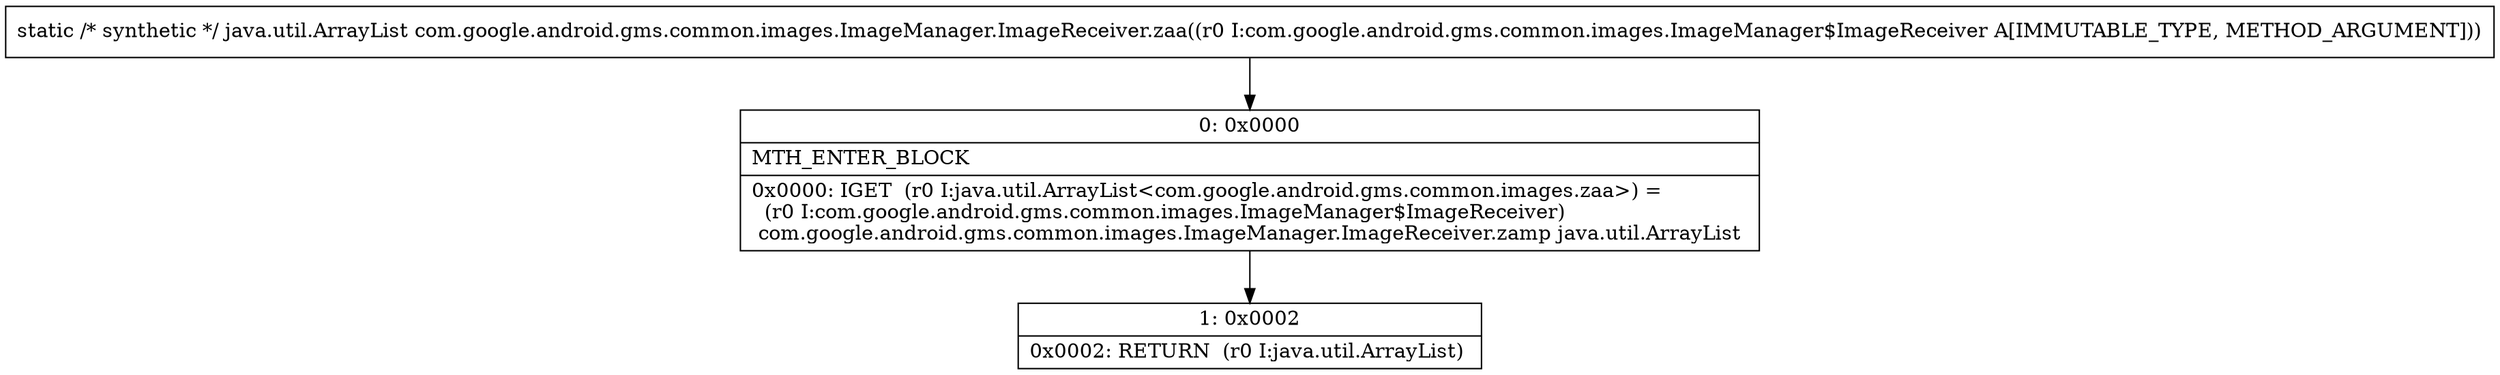 digraph "CFG forcom.google.android.gms.common.images.ImageManager.ImageReceiver.zaa(Lcom\/google\/android\/gms\/common\/images\/ImageManager$ImageReceiver;)Ljava\/util\/ArrayList;" {
Node_0 [shape=record,label="{0\:\ 0x0000|MTH_ENTER_BLOCK\l|0x0000: IGET  (r0 I:java.util.ArrayList\<com.google.android.gms.common.images.zaa\>) = \l  (r0 I:com.google.android.gms.common.images.ImageManager$ImageReceiver)\l com.google.android.gms.common.images.ImageManager.ImageReceiver.zamp java.util.ArrayList \l}"];
Node_1 [shape=record,label="{1\:\ 0x0002|0x0002: RETURN  (r0 I:java.util.ArrayList) \l}"];
MethodNode[shape=record,label="{static \/* synthetic *\/ java.util.ArrayList com.google.android.gms.common.images.ImageManager.ImageReceiver.zaa((r0 I:com.google.android.gms.common.images.ImageManager$ImageReceiver A[IMMUTABLE_TYPE, METHOD_ARGUMENT])) }"];
MethodNode -> Node_0;
Node_0 -> Node_1;
}

